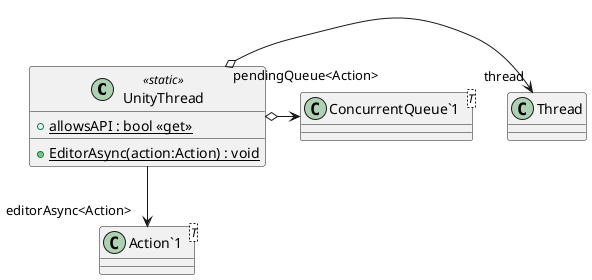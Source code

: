 @startuml
class UnityThread <<static>> {
    + {static} allowsAPI : bool <<get>>
    + {static} EditorAsync(action:Action) : void
}
class "Action`1"<T> {
}
class "ConcurrentQueue`1"<T> {
}
UnityThread o-> "thread" Thread
UnityThread --> "editorAsync<Action>" "Action`1"
UnityThread o-> "pendingQueue<Action>" "ConcurrentQueue`1"
@enduml
